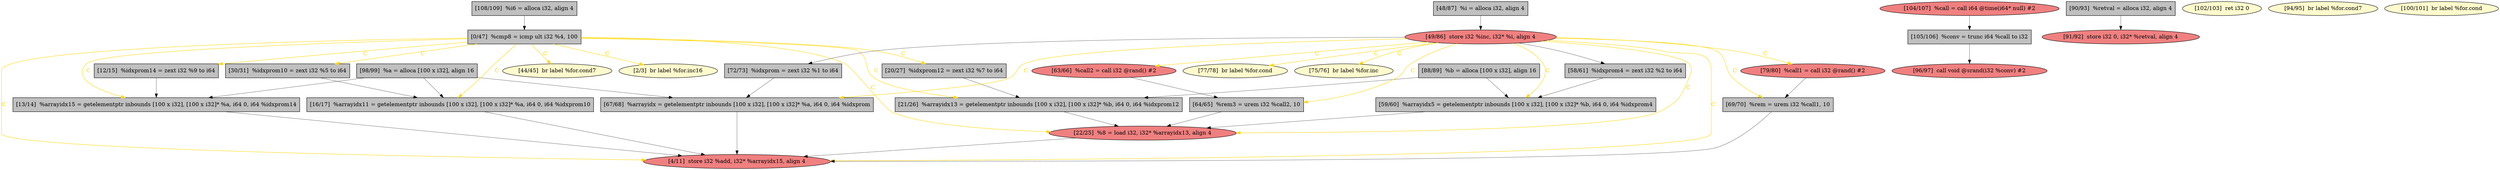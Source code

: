 
digraph G {


node140 [fillcolor=grey,label="[98/99]  %a = alloca [100 x i32], align 16",shape=rectangle,style=filled ]
node142 [fillcolor=lightcoral,label="[96/97]  call void @srand(i32 %conv) #2",shape=ellipse,style=filled ]
node137 [fillcolor=grey,label="[0/47]  %cmp8 = icmp ult i32 %4, 100",shape=rectangle,style=filled ]
node134 [fillcolor=lightcoral,label="[4/11]  store i32 %add, i32* %arrayidx15, align 4",shape=ellipse,style=filled ]
node132 [fillcolor=grey,label="[13/14]  %arrayidx15 = getelementptr inbounds [100 x i32], [100 x i32]* %a, i64 0, i64 %idxprom14",shape=rectangle,style=filled ]
node131 [fillcolor=grey,label="[67/68]  %arrayidx = getelementptr inbounds [100 x i32], [100 x i32]* %a, i64 0, i64 %idxprom",shape=rectangle,style=filled ]
node128 [fillcolor=lemonchiffon,label="[44/45]  br label %for.cond7",shape=ellipse,style=filled ]
node127 [fillcolor=grey,label="[58/61]  %idxprom4 = zext i32 %2 to i64",shape=rectangle,style=filled ]
node126 [fillcolor=grey,label="[108/109]  %i6 = alloca i32, align 4",shape=rectangle,style=filled ]
node133 [fillcolor=lemonchiffon,label="[2/3]  br label %for.inc16",shape=ellipse,style=filled ]
node116 [fillcolor=grey,label="[64/65]  %rem3 = urem i32 %call2, 10",shape=rectangle,style=filled ]
node114 [fillcolor=grey,label="[88/89]  %b = alloca [100 x i32], align 16",shape=rectangle,style=filled ]
node111 [fillcolor=lemonchiffon,label="[77/78]  br label %for.cond",shape=ellipse,style=filled ]
node135 [fillcolor=lightcoral,label="[22/25]  %8 = load i32, i32* %arrayidx13, align 4",shape=ellipse,style=filled ]
node110 [fillcolor=lightcoral,label="[79/80]  %call1 = call i32 @rand() #2",shape=ellipse,style=filled ]
node143 [fillcolor=lightcoral,label="[91/92]  store i32 0, i32* %retval, align 4",shape=ellipse,style=filled ]
node113 [fillcolor=lemonchiffon,label="[102/103]  ret i32 0",shape=ellipse,style=filled ]
node117 [fillcolor=grey,label="[90/93]  %retval = alloca i32, align 4",shape=rectangle,style=filled ]
node138 [fillcolor=grey,label="[72/73]  %idxprom = zext i32 %1 to i64",shape=rectangle,style=filled ]
node118 [fillcolor=lemonchiffon,label="[94/95]  br label %for.cond7",shape=ellipse,style=filled ]
node119 [fillcolor=grey,label="[105/106]  %conv = trunc i64 %call to i32",shape=rectangle,style=filled ]
node141 [fillcolor=grey,label="[21/26]  %arrayidx13 = getelementptr inbounds [100 x i32], [100 x i32]* %b, i64 0, i64 %idxprom12",shape=rectangle,style=filled ]
node139 [fillcolor=grey,label="[20/27]  %idxprom12 = zext i32 %7 to i64",shape=rectangle,style=filled ]
node120 [fillcolor=grey,label="[59/60]  %arrayidx5 = getelementptr inbounds [100 x i32], [100 x i32]* %b, i64 0, i64 %idxprom4",shape=rectangle,style=filled ]
node112 [fillcolor=grey,label="[48/87]  %i = alloca i32, align 4",shape=rectangle,style=filled ]
node121 [fillcolor=lightcoral,label="[104/107]  %call = call i64 @time(i64* null) #2",shape=ellipse,style=filled ]
node124 [fillcolor=lemonchiffon,label="[100/101]  br label %for.cond",shape=ellipse,style=filled ]
node115 [fillcolor=lightcoral,label="[49/86]  store i32 %inc, i32* %i, align 4",shape=ellipse,style=filled ]
node122 [fillcolor=lemonchiffon,label="[75/76]  br label %for.inc",shape=ellipse,style=filled ]
node123 [fillcolor=grey,label="[69/70]  %rem = urem i32 %call1, 10",shape=rectangle,style=filled ]
node136 [fillcolor=grey,label="[30/31]  %idxprom10 = zext i32 %5 to i64",shape=rectangle,style=filled ]
node130 [fillcolor=grey,label="[12/15]  %idxprom14 = zext i32 %9 to i64",shape=rectangle,style=filled ]
node129 [fillcolor=grey,label="[16/17]  %arrayidx11 = getelementptr inbounds [100 x i32], [100 x i32]* %a, i64 0, i64 %idxprom10",shape=rectangle,style=filled ]
node125 [fillcolor=lightcoral,label="[63/66]  %call2 = call i32 @rand() #2",shape=ellipse,style=filled ]

node131->node134 [style=solid,color=black,label="",penwidth=0.5,fontcolor=black ]
node115->node138 [style=solid,color=black,label="",penwidth=0.5,fontcolor=black ]
node139->node141 [style=solid,color=black,label="",penwidth=0.5,fontcolor=black ]
node140->node129 [style=solid,color=black,label="",penwidth=0.5,fontcolor=black ]
node117->node143 [style=solid,color=black,label="",penwidth=0.5,fontcolor=black ]
node137->node128 [style=solid,color=gold,label="C",penwidth=1.0,fontcolor=gold ]
node114->node120 [style=solid,color=black,label="",penwidth=0.5,fontcolor=black ]
node137->node129 [style=solid,color=gold,label="C",penwidth=1.0,fontcolor=gold ]
node121->node119 [style=solid,color=black,label="",penwidth=0.5,fontcolor=black ]
node115->node134 [style=solid,color=gold,label="C",penwidth=1.0,fontcolor=gold ]
node137->node132 [style=solid,color=gold,label="C",penwidth=1.0,fontcolor=gold ]
node137->node130 [style=solid,color=gold,label="C",penwidth=1.0,fontcolor=gold ]
node115->node120 [style=solid,color=gold,label="C",penwidth=1.0,fontcolor=gold ]
node137->node135 [style=solid,color=gold,label="C",penwidth=1.0,fontcolor=gold ]
node123->node134 [style=solid,color=black,label="",penwidth=0.5,fontcolor=black ]
node140->node131 [style=solid,color=black,label="",penwidth=0.5,fontcolor=black ]
node137->node133 [style=solid,color=gold,label="C",penwidth=1.0,fontcolor=gold ]
node115->node123 [style=solid,color=gold,label="C",penwidth=1.0,fontcolor=gold ]
node116->node135 [style=solid,color=black,label="",penwidth=0.5,fontcolor=black ]
node112->node115 [style=solid,color=black,label="",penwidth=0.5,fontcolor=black ]
node119->node142 [style=solid,color=black,label="",penwidth=0.5,fontcolor=black ]
node137->node141 [style=solid,color=gold,label="C",penwidth=1.0,fontcolor=gold ]
node115->node111 [style=solid,color=gold,label="C",penwidth=1.0,fontcolor=gold ]
node110->node123 [style=solid,color=black,label="",penwidth=0.5,fontcolor=black ]
node115->node125 [style=solid,color=gold,label="C",penwidth=1.0,fontcolor=gold ]
node126->node137 [style=solid,color=black,label="",penwidth=0.5,fontcolor=black ]
node115->node135 [style=solid,color=gold,label="C",penwidth=1.0,fontcolor=gold ]
node137->node139 [style=solid,color=gold,label="C",penwidth=1.0,fontcolor=gold ]
node115->node110 [style=solid,color=gold,label="C",penwidth=1.0,fontcolor=gold ]
node132->node134 [style=solid,color=black,label="",penwidth=0.5,fontcolor=black ]
node115->node131 [style=solid,color=gold,label="C",penwidth=1.0,fontcolor=gold ]
node115->node122 [style=solid,color=gold,label="C",penwidth=1.0,fontcolor=gold ]
node115->node116 [style=solid,color=gold,label="C",penwidth=1.0,fontcolor=gold ]
node115->node127 [style=solid,color=black,label="",penwidth=0.5,fontcolor=black ]
node129->node134 [style=solid,color=black,label="",penwidth=0.5,fontcolor=black ]
node135->node134 [style=solid,color=black,label="",penwidth=0.5,fontcolor=black ]
node137->node136 [style=solid,color=gold,label="C",penwidth=1.0,fontcolor=gold ]
node130->node132 [style=solid,color=black,label="",penwidth=0.5,fontcolor=black ]
node120->node135 [style=solid,color=black,label="",penwidth=0.5,fontcolor=black ]
node140->node132 [style=solid,color=black,label="",penwidth=0.5,fontcolor=black ]
node114->node141 [style=solid,color=black,label="",penwidth=0.5,fontcolor=black ]
node136->node129 [style=solid,color=black,label="",penwidth=0.5,fontcolor=black ]
node138->node131 [style=solid,color=black,label="",penwidth=0.5,fontcolor=black ]
node127->node120 [style=solid,color=black,label="",penwidth=0.5,fontcolor=black ]
node125->node116 [style=solid,color=black,label="",penwidth=0.5,fontcolor=black ]
node141->node135 [style=solid,color=black,label="",penwidth=0.5,fontcolor=black ]
node137->node134 [style=solid,color=gold,label="C",penwidth=1.0,fontcolor=gold ]


}
